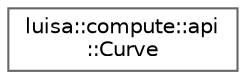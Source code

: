 digraph "类继承关系图"
{
 // LATEX_PDF_SIZE
  bgcolor="transparent";
  edge [fontname=Helvetica,fontsize=10,labelfontname=Helvetica,labelfontsize=10];
  node [fontname=Helvetica,fontsize=10,shape=box,height=0.2,width=0.4];
  rankdir="LR";
  Node0 [id="Node000000",label="luisa::compute::api\l::Curve",height=0.2,width=0.4,color="grey40", fillcolor="white", style="filled",URL="$structluisa_1_1compute_1_1api_1_1_curve.html",tooltip=" "];
}
